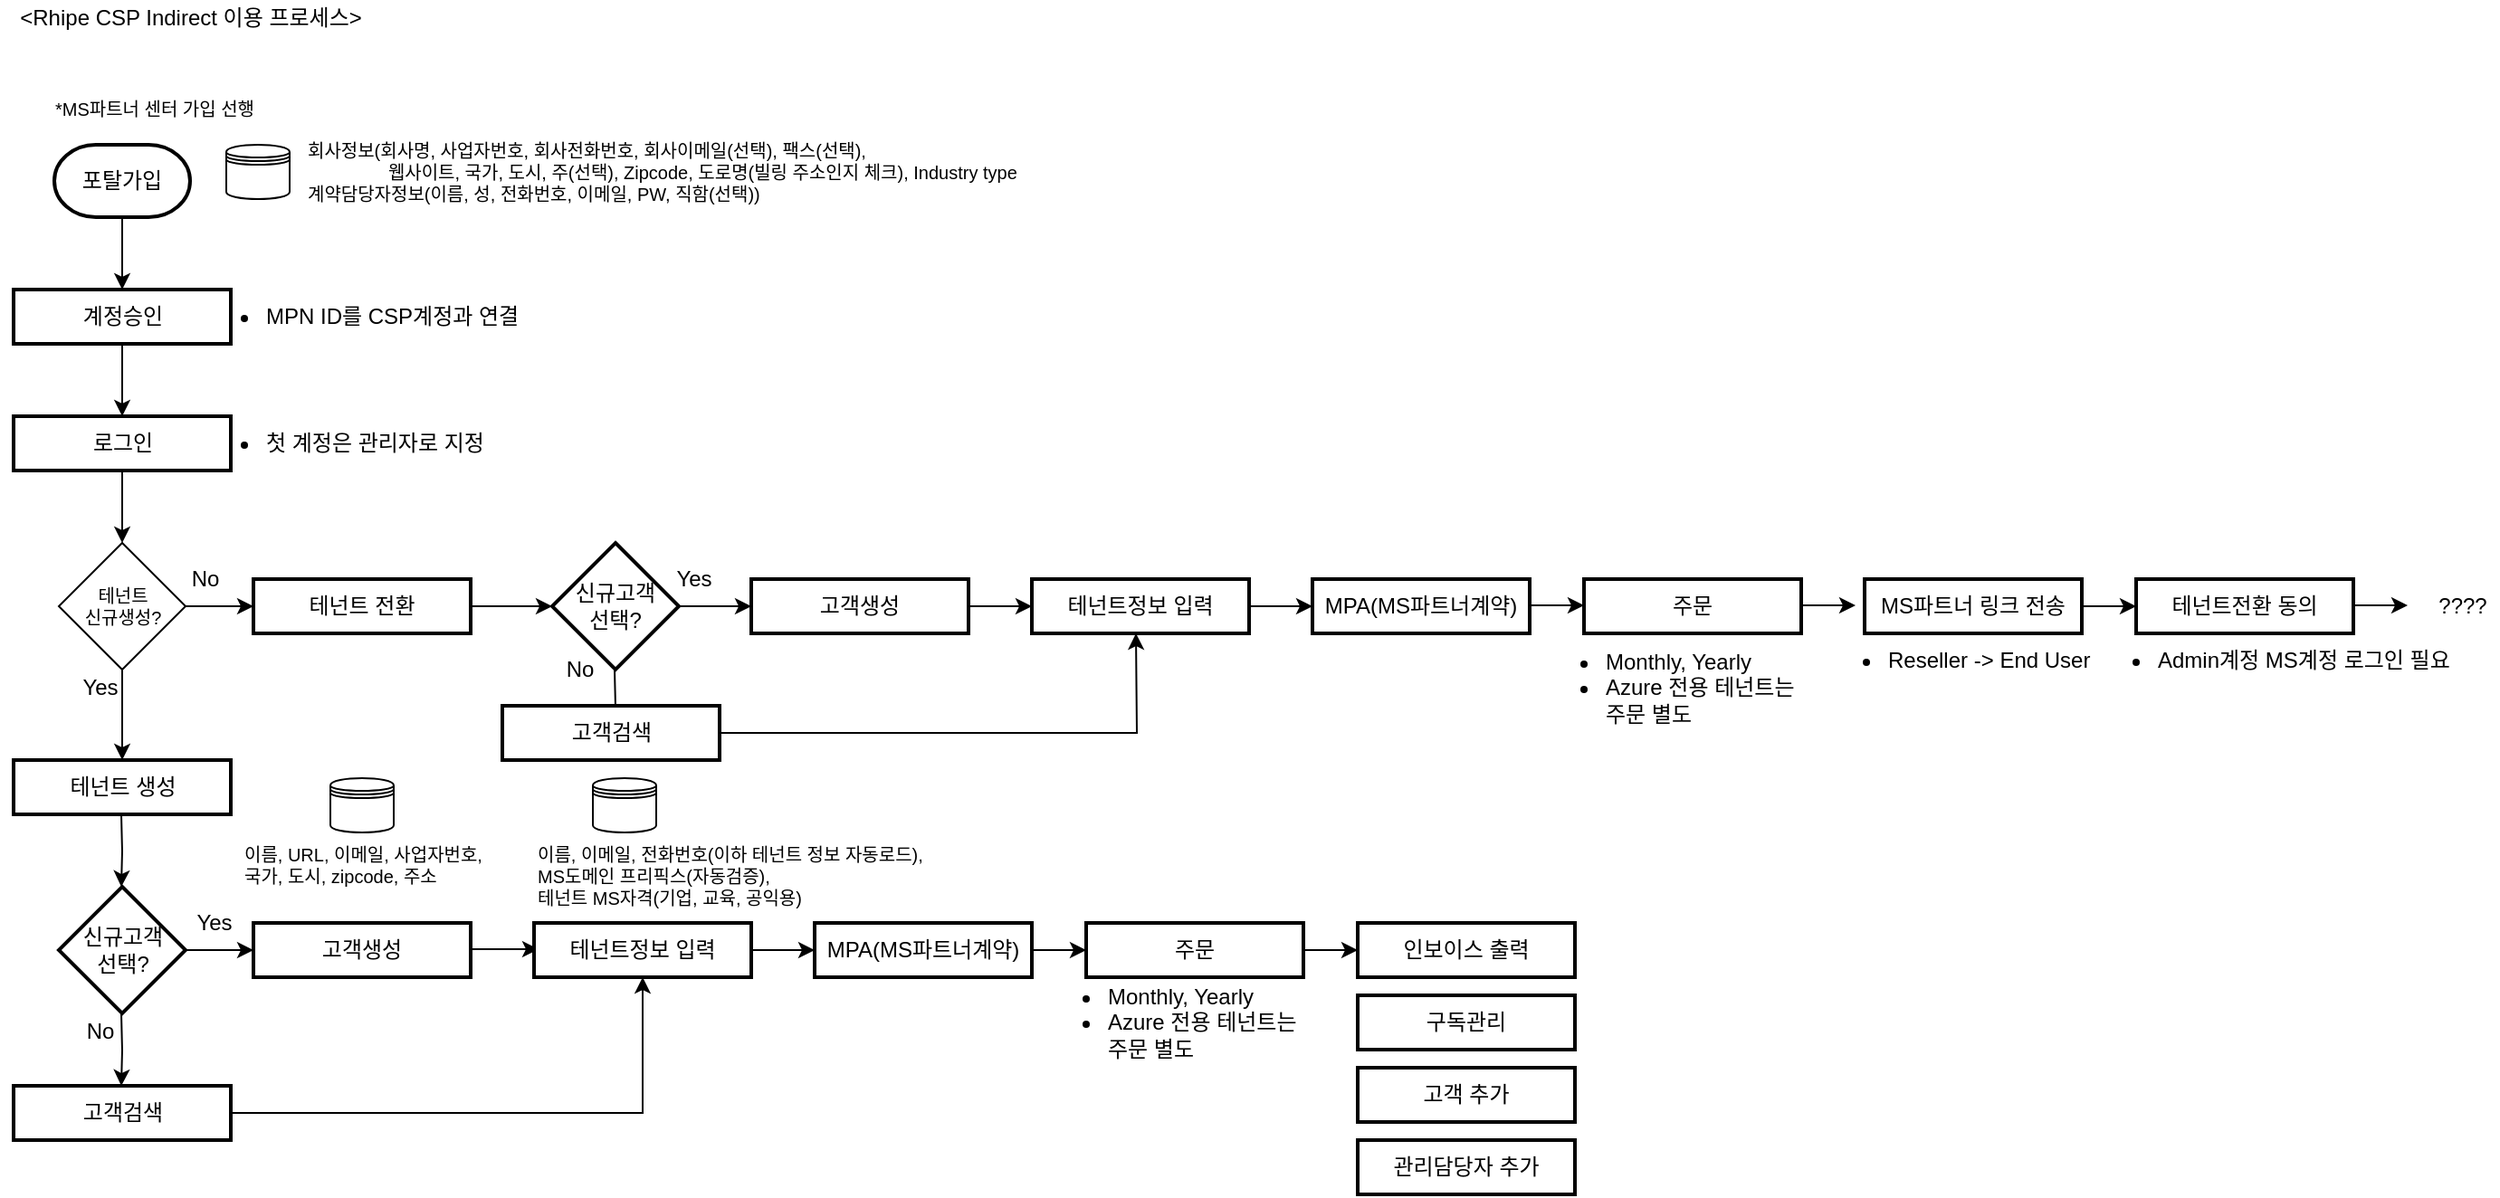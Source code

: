 <mxfile version="15.7.4" type="github"><diagram id="-kC8-EX9NPomtugNLF3H" name="Page-1"><mxGraphModel dx="1422" dy="794" grid="1" gridSize="10" guides="1" tooltips="1" connect="1" arrows="1" fold="1" page="1" pageScale="1" pageWidth="827" pageHeight="1169" math="0" shadow="0"><root><mxCell id="0"/><mxCell id="1" parent="0"/><mxCell id="LLDy-vm4whv-XX8NyYhA-1" value="&amp;lt;Rhipe CSP Indirect 이용 프로세스&amp;gt;" style="text;html=1;resizable=0;autosize=1;align=center;verticalAlign=middle;points=[];fillColor=none;strokeColor=none;rounded=0;" parent="1" vertex="1"><mxGeometry x="10" y="10" width="210" height="20" as="geometry"/></mxCell><mxCell id="LLDy-vm4whv-XX8NyYhA-7" value="" style="edgeStyle=orthogonalEdgeStyle;rounded=0;orthogonalLoop=1;jettySize=auto;html=1;" parent="1" source="LLDy-vm4whv-XX8NyYhA-4" target="LLDy-vm4whv-XX8NyYhA-6" edge="1"><mxGeometry relative="1" as="geometry"/></mxCell><mxCell id="LLDy-vm4whv-XX8NyYhA-4" value="포탈가입" style="strokeWidth=2;html=1;shape=mxgraph.flowchart.terminator;whiteSpace=wrap;" parent="1" vertex="1"><mxGeometry x="40" y="90" width="75" height="40" as="geometry"/></mxCell><mxCell id="LLDy-vm4whv-XX8NyYhA-5" value="회사정보(회사명, 사업자번호, 회사전화번호, 회사이메일(선택), 팩스(선택),&lt;br style=&quot;font-size: 10px&quot;&gt;&amp;nbsp; &amp;nbsp; &amp;nbsp; &amp;nbsp; &amp;nbsp; &amp;nbsp; &amp;nbsp; &amp;nbsp; 웹사이트, 국가, 도시, 주(선택), Zipcode, 도로명(빌링 주소인지 체크), Industry type&lt;br style=&quot;font-size: 10px&quot;&gt;&lt;div style=&quot;font-size: 10px&quot;&gt;&lt;span style=&quot;font-size: 10px&quot;&gt;계약담당자정보(이름, 성, 전화번호, 이메일, PW, 직함(선택))&lt;/span&gt;&lt;/div&gt;" style="text;html=1;resizable=0;autosize=1;align=left;verticalAlign=middle;points=[];fillColor=none;strokeColor=none;rounded=0;fontSize=10;" parent="1" vertex="1"><mxGeometry x="177.5" y="85" width="430" height="40" as="geometry"/></mxCell><mxCell id="LLDy-vm4whv-XX8NyYhA-12" value="" style="edgeStyle=orthogonalEdgeStyle;rounded=0;orthogonalLoop=1;jettySize=auto;html=1;" parent="1" source="LLDy-vm4whv-XX8NyYhA-6" target="LLDy-vm4whv-XX8NyYhA-10" edge="1"><mxGeometry relative="1" as="geometry"/></mxCell><mxCell id="LLDy-vm4whv-XX8NyYhA-6" value="계정승인" style="whiteSpace=wrap;html=1;strokeWidth=2;" parent="1" vertex="1"><mxGeometry x="17.5" y="170" width="120" height="30" as="geometry"/></mxCell><mxCell id="LLDy-vm4whv-XX8NyYhA-16" value="" style="edgeStyle=orthogonalEdgeStyle;rounded=0;orthogonalLoop=1;jettySize=auto;html=1;" parent="1" source="LLDy-vm4whv-XX8NyYhA-10" edge="1"><mxGeometry relative="1" as="geometry"><mxPoint x="77.5" y="310" as="targetPoint"/></mxGeometry></mxCell><mxCell id="LLDy-vm4whv-XX8NyYhA-10" value="로그인" style="whiteSpace=wrap;html=1;strokeWidth=2;" parent="1" vertex="1"><mxGeometry x="17.5" y="240" width="120" height="30" as="geometry"/></mxCell><mxCell id="LLDy-vm4whv-XX8NyYhA-17" value="&lt;ul&gt;&lt;li&gt;MPN ID를 CSP계정과 연결&lt;/li&gt;&lt;/ul&gt;" style="text;html=1;resizable=0;autosize=1;align=left;verticalAlign=middle;points=[];fillColor=none;strokeColor=none;rounded=0;" parent="1" vertex="1"><mxGeometry x="115" y="165" width="200" height="40" as="geometry"/></mxCell><mxCell id="LLDy-vm4whv-XX8NyYhA-18" value="&lt;ul&gt;&lt;li&gt;첫 계정은 관리자로 지정&lt;/li&gt;&lt;/ul&gt;" style="text;html=1;resizable=0;autosize=1;align=left;verticalAlign=middle;points=[];fillColor=none;strokeColor=none;rounded=0;" parent="1" vertex="1"><mxGeometry x="115" y="235" width="190" height="40" as="geometry"/></mxCell><mxCell id="LLDy-vm4whv-XX8NyYhA-19" value="테넌트 생성" style="whiteSpace=wrap;html=1;strokeWidth=2;" parent="1" vertex="1"><mxGeometry x="17.5" y="430" width="120" height="30" as="geometry"/></mxCell><mxCell id="LLDy-vm4whv-XX8NyYhA-21" value="인보이스 출력" style="whiteSpace=wrap;html=1;strokeWidth=2;" parent="1" vertex="1"><mxGeometry x="760" y="520" width="120" height="30" as="geometry"/></mxCell><mxCell id="LLDy-vm4whv-XX8NyYhA-26" value="고객 추가" style="whiteSpace=wrap;html=1;strokeWidth=2;" parent="1" vertex="1"><mxGeometry x="760" y="600" width="120" height="30" as="geometry"/></mxCell><mxCell id="LLDy-vm4whv-XX8NyYhA-28" value="" style="edgeStyle=orthogonalEdgeStyle;rounded=0;orthogonalLoop=1;jettySize=auto;html=1;" parent="1" edge="1"><mxGeometry relative="1" as="geometry"><mxPoint x="77" y="460" as="sourcePoint"/><mxPoint x="77" y="500" as="targetPoint"/></mxGeometry></mxCell><mxCell id="LLDy-vm4whv-XX8NyYhA-33" value="" style="edgeStyle=orthogonalEdgeStyle;rounded=0;orthogonalLoop=1;jettySize=auto;html=1;" parent="1" source="LLDy-vm4whv-XX8NyYhA-29" target="LLDy-vm4whv-XX8NyYhA-32" edge="1"><mxGeometry relative="1" as="geometry"/></mxCell><mxCell id="LLDy-vm4whv-XX8NyYhA-29" value="신규고객&lt;br&gt;선택?" style="strokeWidth=2;html=1;shape=mxgraph.flowchart.decision;whiteSpace=wrap;align=center;" parent="1" vertex="1"><mxGeometry x="42.5" y="500" width="70" height="70" as="geometry"/></mxCell><mxCell id="LLDy-vm4whv-XX8NyYhA-32" value="고객생성" style="whiteSpace=wrap;html=1;strokeWidth=2;" parent="1" vertex="1"><mxGeometry x="150" y="520" width="120" height="30" as="geometry"/></mxCell><mxCell id="LLDy-vm4whv-XX8NyYhA-51" value="" style="edgeStyle=orthogonalEdgeStyle;rounded=0;orthogonalLoop=1;jettySize=auto;html=1;" parent="1" source="LLDy-vm4whv-XX8NyYhA-34" target="LLDy-vm4whv-XX8NyYhA-50" edge="1"><mxGeometry relative="1" as="geometry"/></mxCell><mxCell id="LLDy-vm4whv-XX8NyYhA-34" value="MPA(MS파트너계약)" style="whiteSpace=wrap;html=1;strokeWidth=2;" parent="1" vertex="1"><mxGeometry x="460" y="520" width="120" height="30" as="geometry"/></mxCell><mxCell id="LLDy-vm4whv-XX8NyYhA-35" value="이름, URL, 이메일, 사업자번호, &lt;br style=&quot;font-size: 10px;&quot;&gt;국가, 도시, zipcode, 주소" style="text;whiteSpace=wrap;html=1;fontSize=10;" parent="1" vertex="1"><mxGeometry x="142.5" y="470" width="410" height="30" as="geometry"/></mxCell><mxCell id="LLDy-vm4whv-XX8NyYhA-38" value="Yes" style="text;html=1;resizable=0;autosize=1;align=center;verticalAlign=middle;points=[];fillColor=none;strokeColor=none;rounded=0;" parent="1" vertex="1"><mxGeometry x="112.5" y="510" width="30" height="20" as="geometry"/></mxCell><mxCell id="LLDy-vm4whv-XX8NyYhA-39" value="No" style="text;html=1;resizable=0;autosize=1;align=center;verticalAlign=middle;points=[];fillColor=none;strokeColor=none;rounded=0;" parent="1" vertex="1"><mxGeometry x="50" y="570" width="30" height="20" as="geometry"/></mxCell><mxCell id="LLDy-vm4whv-XX8NyYhA-40" value="" style="edgeStyle=orthogonalEdgeStyle;rounded=0;orthogonalLoop=1;jettySize=auto;html=1;" parent="1" edge="1"><mxGeometry relative="1" as="geometry"><mxPoint x="77" y="570" as="sourcePoint"/><mxPoint x="77" y="610" as="targetPoint"/></mxGeometry></mxCell><mxCell id="LLDy-vm4whv-XX8NyYhA-49" style="edgeStyle=orthogonalEdgeStyle;rounded=0;orthogonalLoop=1;jettySize=auto;html=1;" parent="1" source="LLDy-vm4whv-XX8NyYhA-41" target="LLDy-vm4whv-XX8NyYhA-44" edge="1"><mxGeometry relative="1" as="geometry"/></mxCell><mxCell id="LLDy-vm4whv-XX8NyYhA-41" value="고객검색" style="whiteSpace=wrap;html=1;strokeWidth=2;" parent="1" vertex="1"><mxGeometry x="17.5" y="610" width="120" height="30" as="geometry"/></mxCell><mxCell id="LLDy-vm4whv-XX8NyYhA-43" value="" style="edgeStyle=orthogonalEdgeStyle;rounded=0;orthogonalLoop=1;jettySize=auto;html=1;" parent="1" edge="1"><mxGeometry relative="1" as="geometry"><mxPoint x="270" y="534.5" as="sourcePoint"/><mxPoint x="307.5" y="534.5" as="targetPoint"/></mxGeometry></mxCell><mxCell id="LLDy-vm4whv-XX8NyYhA-47" value="" style="edgeStyle=orthogonalEdgeStyle;rounded=0;orthogonalLoop=1;jettySize=auto;html=1;" parent="1" source="LLDy-vm4whv-XX8NyYhA-44" target="LLDy-vm4whv-XX8NyYhA-34" edge="1"><mxGeometry relative="1" as="geometry"/></mxCell><mxCell id="LLDy-vm4whv-XX8NyYhA-44" value="테넌트정보 입력" style="whiteSpace=wrap;html=1;strokeWidth=2;" parent="1" vertex="1"><mxGeometry x="305" y="520" width="120" height="30" as="geometry"/></mxCell><mxCell id="LLDy-vm4whv-XX8NyYhA-45" value="" style="shape=datastore;whiteSpace=wrap;html=1;" parent="1" vertex="1"><mxGeometry x="337.5" y="440" width="35" height="30" as="geometry"/></mxCell><mxCell id="LLDy-vm4whv-XX8NyYhA-46" value="이름, 이메일, 전화번호(이하 테넌트 정보 자동로드), &lt;br style=&quot;font-size: 10px;&quot;&gt;MS도메인 프리픽스(자동검증), &lt;br style=&quot;font-size: 10px;&quot;&gt;테넌트 MS자격(기업, 교육, 공익용)" style="text;whiteSpace=wrap;html=1;fontSize=10;" parent="1" vertex="1"><mxGeometry x="305" y="470" width="410" height="30" as="geometry"/></mxCell><mxCell id="LLDy-vm4whv-XX8NyYhA-53" value="" style="edgeStyle=orthogonalEdgeStyle;rounded=0;orthogonalLoop=1;jettySize=auto;html=1;" parent="1" source="LLDy-vm4whv-XX8NyYhA-50" target="LLDy-vm4whv-XX8NyYhA-21" edge="1"><mxGeometry relative="1" as="geometry"/></mxCell><mxCell id="LLDy-vm4whv-XX8NyYhA-50" value="주문" style="whiteSpace=wrap;html=1;strokeWidth=2;" parent="1" vertex="1"><mxGeometry x="610" y="520" width="120" height="30" as="geometry"/></mxCell><mxCell id="LLDy-vm4whv-XX8NyYhA-52" value="&lt;ul&gt;&lt;li&gt;Monthly, Yearly&lt;/li&gt;&lt;li&gt;Azure 전용 테넌트는 &lt;br&gt;주문 별도&lt;/li&gt;&lt;/ul&gt;" style="text;html=1;resizable=0;autosize=1;align=left;verticalAlign=middle;points=[];fillColor=none;strokeColor=none;rounded=0;" parent="1" vertex="1"><mxGeometry x="580" y="540" width="170" height="70" as="geometry"/></mxCell><mxCell id="x1_s0fbQaFr76W7rGfXg-1" value="*MS파트너 센터 가입 선행" style="text;html=1;resizable=0;autosize=1;align=center;verticalAlign=middle;points=[];fillColor=none;strokeColor=none;rounded=0;fontSize=10;" parent="1" vertex="1"><mxGeometry x="30" y="60" width="130" height="20" as="geometry"/></mxCell><mxCell id="x1_s0fbQaFr76W7rGfXg-16" value="" style="edgeStyle=orthogonalEdgeStyle;rounded=0;orthogonalLoop=1;jettySize=auto;html=1;fontSize=10;" parent="1" source="x1_s0fbQaFr76W7rGfXg-7" target="x1_s0fbQaFr76W7rGfXg-15" edge="1"><mxGeometry relative="1" as="geometry"/></mxCell><mxCell id="x1_s0fbQaFr76W7rGfXg-7" value="테넌트 전환" style="whiteSpace=wrap;html=1;strokeWidth=2;" parent="1" vertex="1"><mxGeometry x="150" y="330" width="120" height="30" as="geometry"/></mxCell><mxCell id="x1_s0fbQaFr76W7rGfXg-11" value="" style="edgeStyle=orthogonalEdgeStyle;rounded=0;orthogonalLoop=1;jettySize=auto;html=1;fontSize=10;" parent="1" source="x1_s0fbQaFr76W7rGfXg-10" target="LLDy-vm4whv-XX8NyYhA-19" edge="1"><mxGeometry relative="1" as="geometry"/></mxCell><mxCell id="x1_s0fbQaFr76W7rGfXg-12" value="" style="edgeStyle=orthogonalEdgeStyle;rounded=0;orthogonalLoop=1;jettySize=auto;html=1;fontSize=10;" parent="1" source="x1_s0fbQaFr76W7rGfXg-10" target="x1_s0fbQaFr76W7rGfXg-7" edge="1"><mxGeometry relative="1" as="geometry"/></mxCell><mxCell id="x1_s0fbQaFr76W7rGfXg-10" value="테넌트&lt;br&gt;신규생성?" style="rhombus;whiteSpace=wrap;html=1;fontSize=10;align=center;" parent="1" vertex="1"><mxGeometry x="42.5" y="310" width="70" height="70" as="geometry"/></mxCell><mxCell id="x1_s0fbQaFr76W7rGfXg-13" value="No" style="text;html=1;resizable=0;autosize=1;align=center;verticalAlign=middle;points=[];fillColor=none;strokeColor=none;rounded=0;" parent="1" vertex="1"><mxGeometry x="107.5" y="320" width="30" height="20" as="geometry"/></mxCell><mxCell id="x1_s0fbQaFr76W7rGfXg-14" value="Yes" style="text;html=1;resizable=0;autosize=1;align=center;verticalAlign=middle;points=[];fillColor=none;strokeColor=none;rounded=0;" parent="1" vertex="1"><mxGeometry x="50" y="380" width="30" height="20" as="geometry"/></mxCell><mxCell id="x1_s0fbQaFr76W7rGfXg-34" value="" style="edgeStyle=orthogonalEdgeStyle;rounded=0;orthogonalLoop=1;jettySize=auto;html=1;fontSize=10;" parent="1" source="x1_s0fbQaFr76W7rGfXg-15" target="x1_s0fbQaFr76W7rGfXg-17" edge="1"><mxGeometry relative="1" as="geometry"/></mxCell><mxCell id="x1_s0fbQaFr76W7rGfXg-15" value="신규고객&lt;br&gt;선택?" style="strokeWidth=2;html=1;shape=mxgraph.flowchart.decision;whiteSpace=wrap;align=center;" parent="1" vertex="1"><mxGeometry x="315" y="310" width="70" height="70" as="geometry"/></mxCell><mxCell id="x1_s0fbQaFr76W7rGfXg-35" value="" style="edgeStyle=orthogonalEdgeStyle;rounded=0;orthogonalLoop=1;jettySize=auto;html=1;fontSize=10;" parent="1" source="x1_s0fbQaFr76W7rGfXg-17" target="x1_s0fbQaFr76W7rGfXg-19" edge="1"><mxGeometry relative="1" as="geometry"/></mxCell><mxCell id="x1_s0fbQaFr76W7rGfXg-17" value="고객생성" style="whiteSpace=wrap;html=1;strokeWidth=2;" parent="1" vertex="1"><mxGeometry x="425" y="330" width="120" height="30" as="geometry"/></mxCell><mxCell id="x1_s0fbQaFr76W7rGfXg-18" value="MPA(MS파트너계약)" style="whiteSpace=wrap;html=1;strokeWidth=2;" parent="1" vertex="1"><mxGeometry x="735" y="330" width="120" height="30" as="geometry"/></mxCell><mxCell id="x1_s0fbQaFr76W7rGfXg-36" value="" style="edgeStyle=orthogonalEdgeStyle;rounded=0;orthogonalLoop=1;jettySize=auto;html=1;fontSize=10;" parent="1" source="x1_s0fbQaFr76W7rGfXg-19" target="x1_s0fbQaFr76W7rGfXg-18" edge="1"><mxGeometry relative="1" as="geometry"/></mxCell><mxCell id="x1_s0fbQaFr76W7rGfXg-19" value="테넌트정보 입력" style="whiteSpace=wrap;html=1;strokeWidth=2;" parent="1" vertex="1"><mxGeometry x="580" y="330" width="120" height="30" as="geometry"/></mxCell><mxCell id="x1_s0fbQaFr76W7rGfXg-20" value="주문" style="whiteSpace=wrap;html=1;strokeWidth=2;" parent="1" vertex="1"><mxGeometry x="885" y="330" width="120" height="30" as="geometry"/></mxCell><mxCell id="x1_s0fbQaFr76W7rGfXg-21" value="&lt;ul&gt;&lt;li&gt;Monthly, Yearly&lt;/li&gt;&lt;li&gt;Azure 전용 테넌트는 &lt;br&gt;주문 별도&lt;/li&gt;&lt;/ul&gt;" style="text;html=1;resizable=0;autosize=1;align=left;verticalAlign=middle;points=[];fillColor=none;strokeColor=none;rounded=0;" parent="1" vertex="1"><mxGeometry x="855" y="355" width="170" height="70" as="geometry"/></mxCell><mxCell id="x1_s0fbQaFr76W7rGfXg-26" value="No" style="text;html=1;resizable=0;autosize=1;align=center;verticalAlign=middle;points=[];fillColor=none;strokeColor=none;rounded=0;" parent="1" vertex="1"><mxGeometry x="315" y="370" width="30" height="20" as="geometry"/></mxCell><mxCell id="x1_s0fbQaFr76W7rGfXg-27" value="" style="edgeStyle=orthogonalEdgeStyle;rounded=0;orthogonalLoop=1;jettySize=auto;html=1;" parent="1" edge="1"><mxGeometry relative="1" as="geometry"><mxPoint x="349.5" y="380" as="sourcePoint"/><mxPoint x="349.5" y="420" as="targetPoint"/></mxGeometry></mxCell><mxCell id="x1_s0fbQaFr76W7rGfXg-28" style="edgeStyle=orthogonalEdgeStyle;rounded=0;orthogonalLoop=1;jettySize=auto;html=1;" parent="1" source="x1_s0fbQaFr76W7rGfXg-29" edge="1"><mxGeometry relative="1" as="geometry"><mxPoint x="637.5" y="360" as="targetPoint"/></mxGeometry></mxCell><mxCell id="x1_s0fbQaFr76W7rGfXg-29" value="고객검색" style="whiteSpace=wrap;html=1;strokeWidth=2;" parent="1" vertex="1"><mxGeometry x="287.5" y="400" width="120" height="30" as="geometry"/></mxCell><mxCell id="x1_s0fbQaFr76W7rGfXg-31" value="" style="shape=datastore;whiteSpace=wrap;html=1;" parent="1" vertex="1"><mxGeometry x="192.5" y="440" width="35" height="30" as="geometry"/></mxCell><mxCell id="x1_s0fbQaFr76W7rGfXg-32" value="" style="shape=datastore;whiteSpace=wrap;html=1;" parent="1" vertex="1"><mxGeometry x="135" y="90" width="35" height="30" as="geometry"/></mxCell><mxCell id="x1_s0fbQaFr76W7rGfXg-39" value="" style="edgeStyle=orthogonalEdgeStyle;rounded=0;orthogonalLoop=1;jettySize=auto;html=1;" parent="1" edge="1"><mxGeometry relative="1" as="geometry"><mxPoint x="855" y="344.5" as="sourcePoint"/><mxPoint x="885" y="344.5" as="targetPoint"/></mxGeometry></mxCell><mxCell id="x1_s0fbQaFr76W7rGfXg-40" value="Yes" style="text;html=1;resizable=0;autosize=1;align=center;verticalAlign=middle;points=[];fillColor=none;strokeColor=none;rounded=0;" parent="1" vertex="1"><mxGeometry x="377.5" y="320" width="30" height="20" as="geometry"/></mxCell><mxCell id="x1_s0fbQaFr76W7rGfXg-41" value="테넌트전환 동의" style="whiteSpace=wrap;html=1;strokeWidth=2;" parent="1" vertex="1"><mxGeometry x="1190" y="330" width="120" height="30" as="geometry"/></mxCell><mxCell id="x1_s0fbQaFr76W7rGfXg-42" value="&lt;ul&gt;&lt;li&gt;Admin계정 MS계정 로그인 필요&lt;/li&gt;&lt;/ul&gt;" style="text;html=1;resizable=0;autosize=1;align=left;verticalAlign=middle;points=[];fillColor=none;strokeColor=none;rounded=0;" parent="1" vertex="1"><mxGeometry x="1160" y="355" width="230" height="40" as="geometry"/></mxCell><mxCell id="x1_s0fbQaFr76W7rGfXg-44" value="" style="edgeStyle=orthogonalEdgeStyle;rounded=0;orthogonalLoop=1;jettySize=auto;html=1;" parent="1" edge="1"><mxGeometry relative="1" as="geometry"><mxPoint x="1005" y="344.5" as="sourcePoint"/><mxPoint x="1035" y="344.5" as="targetPoint"/></mxGeometry></mxCell><mxCell id="x1_s0fbQaFr76W7rGfXg-46" value="" style="edgeStyle=orthogonalEdgeStyle;rounded=0;orthogonalLoop=1;jettySize=auto;html=1;fontSize=10;" parent="1" source="x1_s0fbQaFr76W7rGfXg-45" target="x1_s0fbQaFr76W7rGfXg-41" edge="1"><mxGeometry relative="1" as="geometry"/></mxCell><mxCell id="x1_s0fbQaFr76W7rGfXg-45" value="MS파트너 링크 전송" style="whiteSpace=wrap;html=1;strokeWidth=2;" parent="1" vertex="1"><mxGeometry x="1040" y="330" width="120" height="30" as="geometry"/></mxCell><mxCell id="x1_s0fbQaFr76W7rGfXg-47" value="&lt;ul&gt;&lt;li&gt;Reseller -&amp;gt; End User&lt;/li&gt;&lt;/ul&gt;" style="text;html=1;resizable=0;autosize=1;align=left;verticalAlign=middle;points=[];fillColor=none;strokeColor=none;rounded=0;" parent="1" vertex="1"><mxGeometry x="1011" y="355" width="170" height="40" as="geometry"/></mxCell><mxCell id="x1_s0fbQaFr76W7rGfXg-48" value="관리담당자 추가" style="whiteSpace=wrap;html=1;strokeWidth=2;" parent="1" vertex="1"><mxGeometry x="760" y="640" width="120" height="30" as="geometry"/></mxCell><mxCell id="x1_s0fbQaFr76W7rGfXg-49" value="구독관리" style="whiteSpace=wrap;html=1;strokeWidth=2;" parent="1" vertex="1"><mxGeometry x="760" y="560" width="120" height="30" as="geometry"/></mxCell><mxCell id="Jh1CxPEHTyQ2Su4Y3jyr-1" value="" style="edgeStyle=orthogonalEdgeStyle;rounded=0;orthogonalLoop=1;jettySize=auto;html=1;fontSize=10;" parent="1" edge="1"><mxGeometry relative="1" as="geometry"><mxPoint x="1310" y="344.5" as="sourcePoint"/><mxPoint x="1340" y="344.5" as="targetPoint"/></mxGeometry></mxCell><mxCell id="Jh1CxPEHTyQ2Su4Y3jyr-2" value="????" style="text;html=1;resizable=0;autosize=1;align=center;verticalAlign=middle;points=[];fillColor=none;strokeColor=none;rounded=0;" parent="1" vertex="1"><mxGeometry x="1350" y="335" width="40" height="20" as="geometry"/></mxCell></root></mxGraphModel></diagram></mxfile>